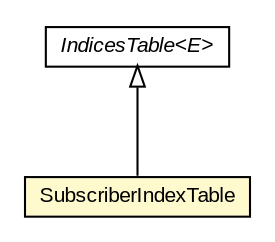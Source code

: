 #!/usr/local/bin/dot
#
# Class diagram 
# Generated by UMLGraph version 5.3 (http://www.umlgraph.org/)
#

digraph G {
	edge [fontname="arial",fontsize=10,labelfontname="arial",labelfontsize=10];
	node [fontname="arial",fontsize=10,shape=plaintext];
	nodesep=0.25;
	ranksep=0.5;
	// context.arch.discoverer.component.dataModel.SubscriberIndexTable
	c93868 [label=<<table title="context.arch.discoverer.component.dataModel.SubscriberIndexTable" border="0" cellborder="1" cellspacing="0" cellpadding="2" port="p" bgcolor="lemonChiffon" href="./SubscriberIndexTable.html">
		<tr><td><table border="0" cellspacing="0" cellpadding="1">
<tr><td align="center" balign="center"> SubscriberIndexTable </td></tr>
		</table></td></tr>
		</table>>, fontname="arial", fontcolor="black", fontsize=10.0];
	// context.arch.discoverer.component.dataModel.IndicesTable<E>
	c93873 [label=<<table title="context.arch.discoverer.component.dataModel.IndicesTable" border="0" cellborder="1" cellspacing="0" cellpadding="2" port="p" href="./IndicesTable.html">
		<tr><td><table border="0" cellspacing="0" cellpadding="1">
<tr><td align="center" balign="center"><font face="arial italic"> IndicesTable&lt;E&gt; </font></td></tr>
		</table></td></tr>
		</table>>, fontname="arial", fontcolor="black", fontsize=10.0];
	//context.arch.discoverer.component.dataModel.SubscriberIndexTable extends context.arch.discoverer.component.dataModel.IndicesTable<java.lang.String>
	c93873:p -> c93868:p [dir=back,arrowtail=empty];
}

